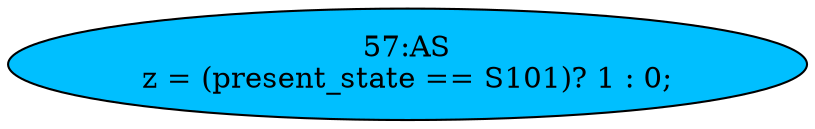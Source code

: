 strict digraph "" {
	node [label="\N"];
	"57:AS"	[ast="<pyverilog.vparser.ast.Assign object at 0x7ff98877fa50>",
		def_var="['z']",
		fillcolor=deepskyblue,
		label="57:AS
z = (present_state == S101)? 1 : 0;",
		statements="[]",
		style=filled,
		typ=Assign,
		use_var="['present_state']"];
}
